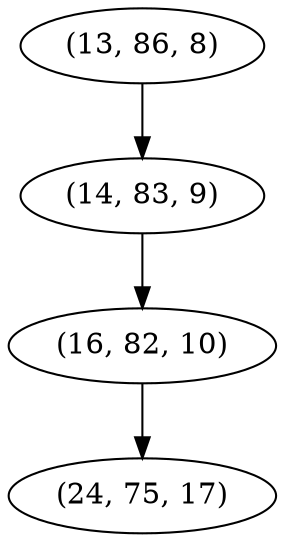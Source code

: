 digraph tree {
    "(13, 86, 8)";
    "(14, 83, 9)";
    "(16, 82, 10)";
    "(24, 75, 17)";
    "(13, 86, 8)" -> "(14, 83, 9)";
    "(14, 83, 9)" -> "(16, 82, 10)";
    "(16, 82, 10)" -> "(24, 75, 17)";
}
